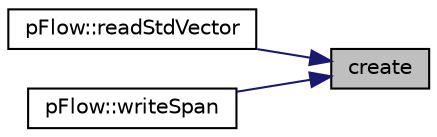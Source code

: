 digraph "create"
{
 // LATEX_PDF_SIZE
  edge [fontname="Helvetica",fontsize="10",labelfontname="Helvetica",labelfontsize="10"];
  node [fontname="Helvetica",fontsize="10",shape=record];
  rankdir="RL";
  Node1 [label="create",height=0.2,width=0.4,color="black", fillcolor="grey75", style="filled", fontcolor="black",tooltip=" "];
  Node1 -> Node2 [dir="back",color="midnightblue",fontsize="10",style="solid",fontname="Helvetica"];
  Node2 [label="pFlow::readStdVector",height=0.2,width=0.4,color="black", fillcolor="white", style="filled",URL="$namespacepFlow.html#a5bd9059c267702abf015389f50d86f02",tooltip=" "];
  Node1 -> Node3 [dir="back",color="midnightblue",fontsize="10",style="solid",fontname="Helvetica"];
  Node3 [label="pFlow::writeSpan",height=0.2,width=0.4,color="black", fillcolor="white", style="filled",URL="$namespacepFlow.html#a6a156f463803a955fd430e78fa6cd8b0",tooltip=" "];
}
